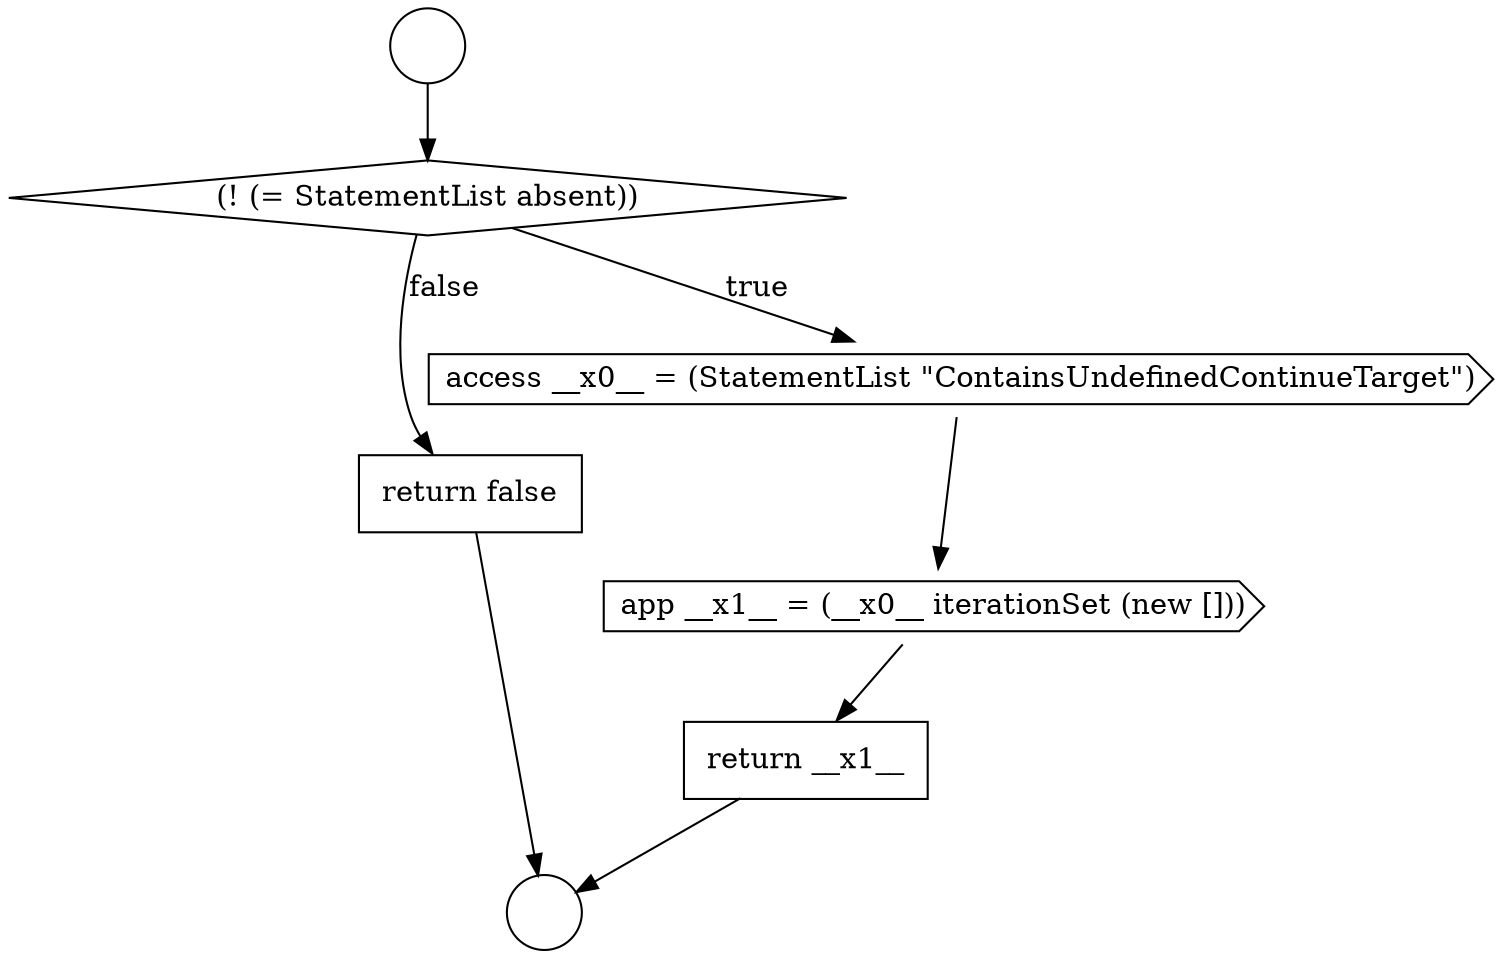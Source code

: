 digraph {
  node7100 [shape=diamond, label=<<font color="black">(! (= StatementList absent))</font>> color="black" fillcolor="white" style=filled]
  node7104 [shape=none, margin=0, label=<<font color="black">
    <table border="0" cellborder="1" cellspacing="0" cellpadding="10">
      <tr><td align="left">return false</td></tr>
    </table>
  </font>> color="black" fillcolor="white" style=filled]
  node7101 [shape=cds, label=<<font color="black">access __x0__ = (StatementList &quot;ContainsUndefinedContinueTarget&quot;)</font>> color="black" fillcolor="white" style=filled]
  node7098 [shape=circle label=" " color="black" fillcolor="white" style=filled]
  node7102 [shape=cds, label=<<font color="black">app __x1__ = (__x0__ iterationSet (new []))</font>> color="black" fillcolor="white" style=filled]
  node7099 [shape=circle label=" " color="black" fillcolor="white" style=filled]
  node7103 [shape=none, margin=0, label=<<font color="black">
    <table border="0" cellborder="1" cellspacing="0" cellpadding="10">
      <tr><td align="left">return __x1__</td></tr>
    </table>
  </font>> color="black" fillcolor="white" style=filled]
  node7098 -> node7100 [ color="black"]
  node7101 -> node7102 [ color="black"]
  node7100 -> node7101 [label=<<font color="black">true</font>> color="black"]
  node7100 -> node7104 [label=<<font color="black">false</font>> color="black"]
  node7102 -> node7103 [ color="black"]
  node7104 -> node7099 [ color="black"]
  node7103 -> node7099 [ color="black"]
}
